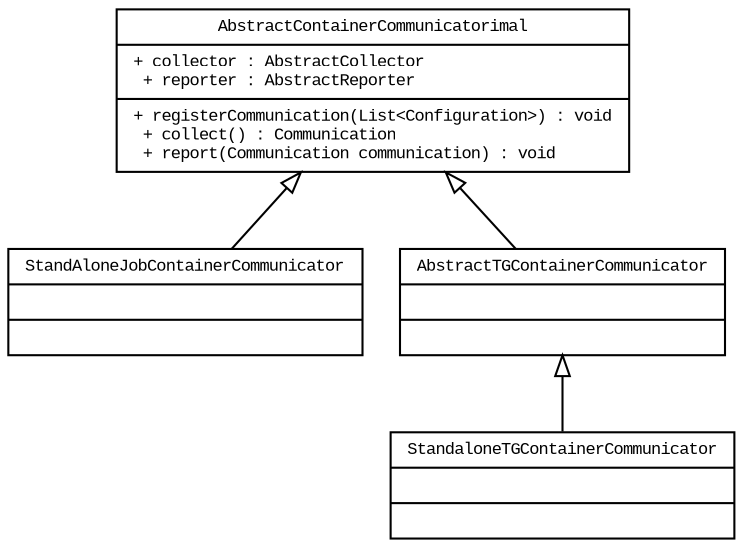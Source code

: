 digraph G {

    rankdir=BT
    fontname = "Courier New"
    fontsize = 8

    node [fontname="Courier New",fontsize=8,shape = "record"]

    edge [fontname = "Courier New", fontsize = 8]

    AbstractContainerCommunicator [label = "{AbstractContainerCommunicatorimal|
        + collector : AbstractCollector\l
        + reporter : AbstractReporter\l|
        + registerCommunication(List\<Configuration\>) : void\l
        + collect() : Communication\l
        + report(Communication communication) : void\l
        }"]

    StandAloneJobContainerCommunicator [label = "{
            StandAloneJobContainerCommunicator||}"]

    AbstractTGContainerCommunicator [label = "{
            AbstractTGContainerCommunicator||}"]
    
    StandaloneTGContainerCommunicator [label = "{
            StandaloneTGContainerCommunicator||}"]
    
    edge [
            arrowhead = "empty"
    ]

    StandAloneJobContainerCommunicator -> AbstractContainerCommunicator
    AbstractTGContainerCommunicator -> AbstractContainerCommunicator
    StandaloneTGContainerCommunicator -> AbstractTGContainerCommunicator
}